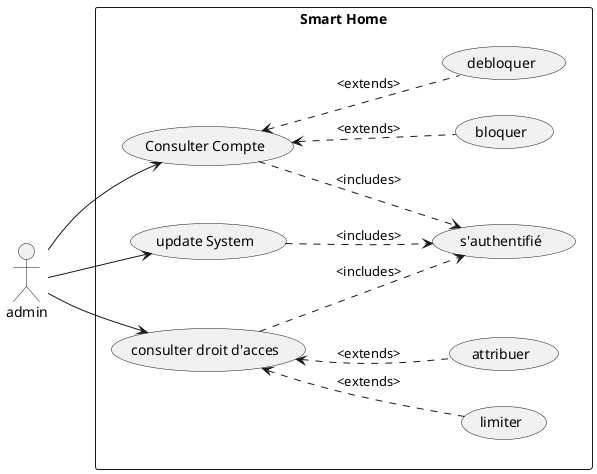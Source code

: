 @startuml
    left to right direction
    actor admin as ad
    rectangle "Smart Home"{
        usecase "update System" as update
        usecase "Consulter Compte" as consCompt
        usecase bloquer
        usecase debloquer
        usecase "s'authentifié" as login
        usecase attribuer
        usecase "consulter droit d'acces" as consAccess
        usecase limiter
        usecase attribuer
    }
    ad --> update
    ad --> consCompt
    ad --> consAccess
    consCompt <.down. bloquer : <extends>
    consCompt <.down. debloquer : <extends>
    consAccess <.down. attribuer : <extends>
    consAccess <.down. limiter : <extends>
    update .down.> login : <includes>
    consCompt .down.> login : <includes>
    consAccess .down.> login : <includes>
@enduml